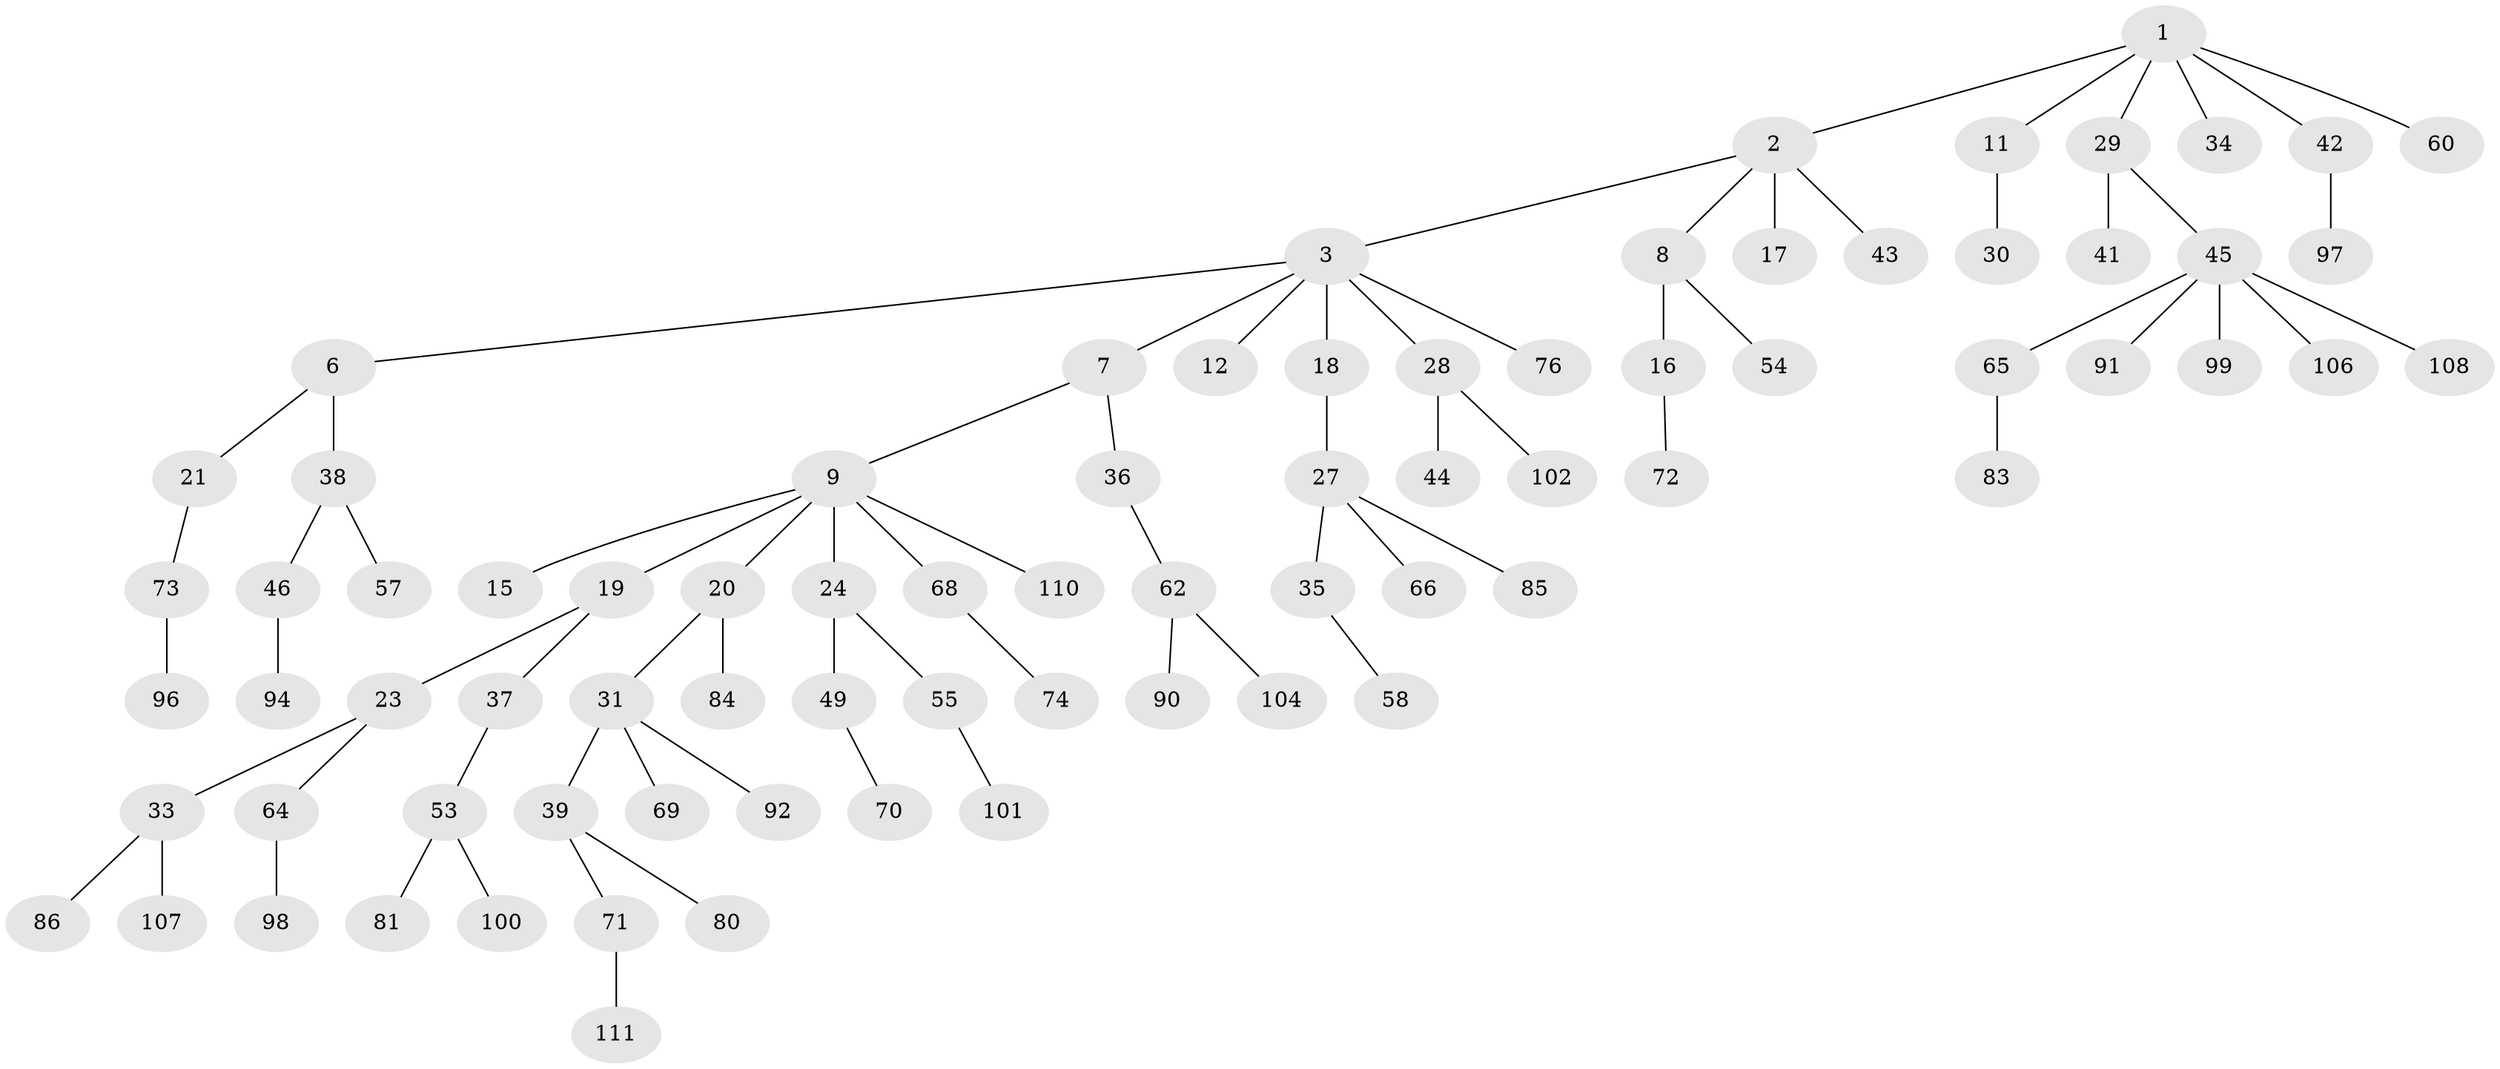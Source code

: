 // Generated by graph-tools (version 1.1) at 2025/52/02/27/25 19:52:11]
// undirected, 78 vertices, 77 edges
graph export_dot {
graph [start="1"]
  node [color=gray90,style=filled];
  1 [super="+14"];
  2 [super="+4"];
  3 [super="+5"];
  6 [super="+13"];
  7 [super="+89"];
  8 [super="+10"];
  9 [super="+22"];
  11 [super="+51"];
  12 [super="+113"];
  15;
  16 [super="+52"];
  17;
  18 [super="+79"];
  19 [super="+47"];
  20 [super="+26"];
  21 [super="+25"];
  23;
  24;
  27 [super="+59"];
  28 [super="+56"];
  29 [super="+40"];
  30 [super="+77"];
  31 [super="+32"];
  33 [super="+78"];
  34;
  35;
  36 [super="+103"];
  37;
  38 [super="+82"];
  39 [super="+50"];
  41 [super="+61"];
  42 [super="+48"];
  43;
  44;
  45 [super="+93"];
  46;
  49 [super="+88"];
  53 [super="+87"];
  54;
  55;
  57;
  58 [super="+63"];
  60;
  62 [super="+67"];
  64 [super="+75"];
  65 [super="+105"];
  66;
  68 [super="+112"];
  69;
  70;
  71 [super="+95"];
  72;
  73;
  74;
  76 [super="+109"];
  80;
  81;
  83;
  84 [super="+114"];
  85;
  86;
  90;
  91;
  92;
  94;
  96;
  97;
  98;
  99;
  100;
  101;
  102;
  104;
  106;
  107;
  108;
  110;
  111;
  1 -- 2;
  1 -- 11;
  1 -- 34;
  1 -- 42;
  1 -- 60;
  1 -- 29;
  2 -- 3;
  2 -- 8;
  2 -- 43;
  2 -- 17;
  3 -- 7;
  3 -- 18;
  3 -- 28;
  3 -- 12;
  3 -- 6;
  3 -- 76;
  6 -- 38;
  6 -- 21;
  7 -- 9;
  7 -- 36;
  8 -- 16;
  8 -- 54;
  9 -- 15;
  9 -- 19;
  9 -- 20;
  9 -- 24;
  9 -- 68;
  9 -- 110;
  11 -- 30;
  16 -- 72;
  18 -- 27;
  19 -- 23;
  19 -- 37;
  20 -- 84;
  20 -- 31;
  21 -- 73;
  23 -- 33;
  23 -- 64;
  24 -- 49;
  24 -- 55;
  27 -- 35;
  27 -- 66;
  27 -- 85;
  28 -- 44;
  28 -- 102;
  29 -- 41;
  29 -- 45;
  31 -- 39;
  31 -- 69;
  31 -- 92;
  33 -- 107;
  33 -- 86;
  35 -- 58;
  36 -- 62;
  37 -- 53;
  38 -- 46;
  38 -- 57;
  39 -- 80;
  39 -- 71;
  42 -- 97;
  45 -- 65;
  45 -- 91;
  45 -- 99;
  45 -- 106;
  45 -- 108;
  46 -- 94;
  49 -- 70;
  53 -- 81;
  53 -- 100;
  55 -- 101;
  62 -- 104;
  62 -- 90;
  64 -- 98;
  65 -- 83;
  68 -- 74;
  71 -- 111;
  73 -- 96;
}
